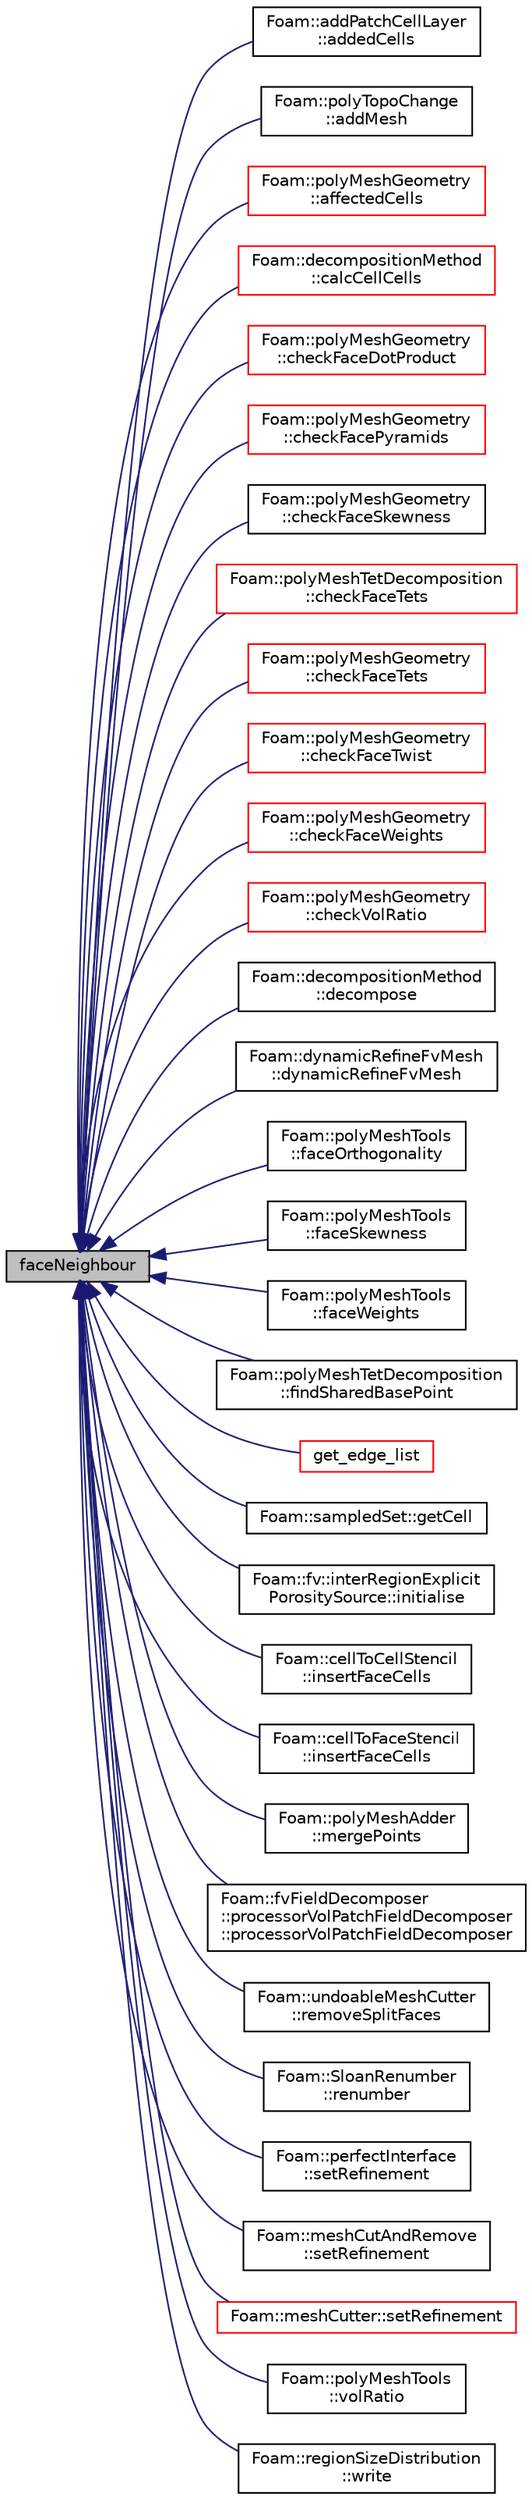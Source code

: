 digraph "faceNeighbour"
{
  bgcolor="transparent";
  edge [fontname="Helvetica",fontsize="10",labelfontname="Helvetica",labelfontsize="10"];
  node [fontname="Helvetica",fontsize="10",shape=record];
  rankdir="LR";
  Node1 [label="faceNeighbour",height=0.2,width=0.4,color="black", fillcolor="grey75", style="filled", fontcolor="black"];
  Node1 -> Node2 [dir="back",color="midnightblue",fontsize="10",style="solid",fontname="Helvetica"];
  Node2 [label="Foam::addPatchCellLayer\l::addedCells",height=0.2,width=0.4,color="black",URL="$a00024.html#a29ea16009a8b72691160bd22c6235108",tooltip="Helper: get added cells per patch face. "];
  Node1 -> Node3 [dir="back",color="midnightblue",fontsize="10",style="solid",fontname="Helvetica"];
  Node3 [label="Foam::polyTopoChange\l::addMesh",height=0.2,width=0.4,color="black",URL="$a01937.html#a1f97630a2e6369203b99c1d1d1c3cff3",tooltip="Add all points/faces/cells of mesh. Additional offset for patch. "];
  Node1 -> Node4 [dir="back",color="midnightblue",fontsize="10",style="solid",fontname="Helvetica"];
  Node4 [label="Foam::polyMeshGeometry\l::affectedCells",height=0.2,width=0.4,color="red",URL="$a01920.html#af5a651dc1cbf2df9601f576420a0cc3c",tooltip="Helper function: get affected cells from faces. "];
  Node1 -> Node5 [dir="back",color="midnightblue",fontsize="10",style="solid",fontname="Helvetica"];
  Node5 [label="Foam::decompositionMethod\l::calcCellCells",height=0.2,width=0.4,color="red",URL="$a00506.html#a86727d8c968e3ae5d8f394879e2b3c8a",tooltip="Helper: determine (local or global) cellCells from mesh. "];
  Node1 -> Node6 [dir="back",color="midnightblue",fontsize="10",style="solid",fontname="Helvetica"];
  Node6 [label="Foam::polyMeshGeometry\l::checkFaceDotProduct",height=0.2,width=0.4,color="red",URL="$a01920.html#a5014e575335db939bc66eb2fe32ac48f",tooltip="See primitiveMesh. "];
  Node1 -> Node7 [dir="back",color="midnightblue",fontsize="10",style="solid",fontname="Helvetica"];
  Node7 [label="Foam::polyMeshGeometry\l::checkFacePyramids",height=0.2,width=0.4,color="red",URL="$a01920.html#a185c3013142ff3facc41b31d9beef53a",tooltip="See primitiveMesh. "];
  Node1 -> Node8 [dir="back",color="midnightblue",fontsize="10",style="solid",fontname="Helvetica"];
  Node8 [label="Foam::polyMeshGeometry\l::checkFaceSkewness",height=0.2,width=0.4,color="black",URL="$a01920.html#a2df259c9e50de61beac65c3757c224eb",tooltip="See primitiveMesh. "];
  Node1 -> Node9 [dir="back",color="midnightblue",fontsize="10",style="solid",fontname="Helvetica"];
  Node9 [label="Foam::polyMeshTetDecomposition\l::checkFaceTets",height=0.2,width=0.4,color="red",URL="$a01922.html#a73ef5247a1e78210c08a4a9ef6222e9f",tooltip="Check face-decomposition tet volume. "];
  Node1 -> Node10 [dir="back",color="midnightblue",fontsize="10",style="solid",fontname="Helvetica"];
  Node10 [label="Foam::polyMeshGeometry\l::checkFaceTets",height=0.2,width=0.4,color="red",URL="$a01920.html#ac78de3d27453106d3cf818bda3fd90f4",tooltip="See primitiveMesh. "];
  Node1 -> Node11 [dir="back",color="midnightblue",fontsize="10",style="solid",fontname="Helvetica"];
  Node11 [label="Foam::polyMeshGeometry\l::checkFaceTwist",height=0.2,width=0.4,color="red",URL="$a01920.html#a1d15f5f7fdae54e4c34b03a0462cd535",tooltip="Triangle (from face-centre decomposition) normal v.s. "];
  Node1 -> Node12 [dir="back",color="midnightblue",fontsize="10",style="solid",fontname="Helvetica"];
  Node12 [label="Foam::polyMeshGeometry\l::checkFaceWeights",height=0.2,width=0.4,color="red",URL="$a01920.html#a6dbbfaac834107f888c95c13272d8d8a",tooltip="Interpolation weights (0.5 for regular mesh) "];
  Node1 -> Node13 [dir="back",color="midnightblue",fontsize="10",style="solid",fontname="Helvetica"];
  Node13 [label="Foam::polyMeshGeometry\l::checkVolRatio",height=0.2,width=0.4,color="red",URL="$a01920.html#aa63d73334ea3f55a0fd59896924c6eb5",tooltip="Cell volume ratio of neighbouring cells (1 for regular mesh) "];
  Node1 -> Node14 [dir="back",color="midnightblue",fontsize="10",style="solid",fontname="Helvetica"];
  Node14 [label="Foam::decompositionMethod\l::decompose",height=0.2,width=0.4,color="black",URL="$a00506.html#a9e5348f6d62778dc2721d9646d92c3d2"];
  Node1 -> Node15 [dir="back",color="midnightblue",fontsize="10",style="solid",fontname="Helvetica"];
  Node15 [label="Foam::dynamicRefineFvMesh\l::dynamicRefineFvMesh",height=0.2,width=0.4,color="black",URL="$a00606.html#adb7d4548e6fcf38f86bf13798cef53eb",tooltip="Construct from IOobject. "];
  Node1 -> Node16 [dir="back",color="midnightblue",fontsize="10",style="solid",fontname="Helvetica"];
  Node16 [label="Foam::polyMeshTools\l::faceOrthogonality",height=0.2,width=0.4,color="black",URL="$a01923.html#a1880e9d41ec6aba8b237d6ef3524d8b3",tooltip="Generate orthogonality field. (1 for fully orthogonal, < 1 for. "];
  Node1 -> Node17 [dir="back",color="midnightblue",fontsize="10",style="solid",fontname="Helvetica"];
  Node17 [label="Foam::polyMeshTools\l::faceSkewness",height=0.2,width=0.4,color="black",URL="$a01923.html#a18dd96d4299c9cd56aa762e236a9af0d",tooltip="Generate skewness field. "];
  Node1 -> Node18 [dir="back",color="midnightblue",fontsize="10",style="solid",fontname="Helvetica"];
  Node18 [label="Foam::polyMeshTools\l::faceWeights",height=0.2,width=0.4,color="black",URL="$a01923.html#ab1b38c078f6a7f0be1e7b61f8b7cb28a",tooltip="Generate interpolation factors field. "];
  Node1 -> Node19 [dir="back",color="midnightblue",fontsize="10",style="solid",fontname="Helvetica"];
  Node19 [label="Foam::polyMeshTetDecomposition\l::findSharedBasePoint",height=0.2,width=0.4,color="black",URL="$a01922.html#ad4e02e3c659bd839be5f4e7a02d8b480",tooltip="As for findSharedBasePoint, but using neighbour cell. "];
  Node1 -> Node20 [dir="back",color="midnightblue",fontsize="10",style="solid",fontname="Helvetica"];
  Node20 [label="get_edge_list",height=0.2,width=0.4,color="red",URL="$a09610.html#ab8d5c21e20f8006d17bbfdd9749b8b86"];
  Node1 -> Node21 [dir="back",color="midnightblue",fontsize="10",style="solid",fontname="Helvetica"];
  Node21 [label="Foam::sampledSet::getCell",height=0.2,width=0.4,color="black",URL="$a02228.html#aedde35b00bd54453894c61f835617d4f",tooltip="Returns cell using face and containing sample. "];
  Node1 -> Node22 [dir="back",color="midnightblue",fontsize="10",style="solid",fontname="Helvetica"];
  Node22 [label="Foam::fv::interRegionExplicit\lPorositySource::initialise",height=0.2,width=0.4,color="black",URL="$a01162.html#a18abf8b19283101238a77c9e6865b673",tooltip="Initialise. "];
  Node1 -> Node23 [dir="back",color="midnightblue",fontsize="10",style="solid",fontname="Helvetica"];
  Node23 [label="Foam::cellToCellStencil\l::insertFaceCells",height=0.2,width=0.4,color="black",URL="$a00241.html#a2ceaba8d99391993b6db5c841992073e",tooltip="Collect cell neighbours of faces in global numbering. "];
  Node1 -> Node24 [dir="back",color="midnightblue",fontsize="10",style="solid",fontname="Helvetica"];
  Node24 [label="Foam::cellToFaceStencil\l::insertFaceCells",height=0.2,width=0.4,color="black",URL="$a00243.html#a2ceaba8d99391993b6db5c841992073e",tooltip="Collect cell neighbours of faces in global numbering. "];
  Node1 -> Node25 [dir="back",color="midnightblue",fontsize="10",style="solid",fontname="Helvetica"];
  Node25 [label="Foam::polyMeshAdder\l::mergePoints",height=0.2,width=0.4,color="black",URL="$a01917.html#a4a56041144898b62dd90a030e2143d1a",tooltip="Helper: Merge points. "];
  Node1 -> Node26 [dir="back",color="midnightblue",fontsize="10",style="solid",fontname="Helvetica"];
  Node26 [label="Foam::fvFieldDecomposer\l::processorVolPatchFieldDecomposer\l::processorVolPatchFieldDecomposer",height=0.2,width=0.4,color="black",URL="$a01997.html#a06c7a0c8590077c7e0b0b7b5f9ae3d76",tooltip="Construct given addressing. "];
  Node1 -> Node27 [dir="back",color="midnightblue",fontsize="10",style="solid",fontname="Helvetica"];
  Node27 [label="Foam::undoableMeshCutter\l::removeSplitFaces",height=0.2,width=0.4,color="black",URL="$a02735.html#afded860e134d9338c8bf9641a8c5e3c2",tooltip="Remove some refinement. Needs to be supplied subset of. "];
  Node1 -> Node28 [dir="back",color="midnightblue",fontsize="10",style="solid",fontname="Helvetica"];
  Node28 [label="Foam::SloanRenumber\l::renumber",height=0.2,width=0.4,color="black",URL="$a02342.html#a8c8c314aed6bcca51f2e7ae9a90f1b82",tooltip="Return the order in which cells need to be visited, i.e. "];
  Node1 -> Node29 [dir="back",color="midnightblue",fontsize="10",style="solid",fontname="Helvetica"];
  Node29 [label="Foam::perfectInterface\l::setRefinement",height=0.2,width=0.4,color="black",URL="$a01831.html#a9127fcee3341a601c9d07bee5d1e3738",tooltip="Insert the layer addition/removal instructions. "];
  Node1 -> Node30 [dir="back",color="midnightblue",fontsize="10",style="solid",fontname="Helvetica"];
  Node30 [label="Foam::meshCutAndRemove\l::setRefinement",height=0.2,width=0.4,color="black",URL="$a01460.html#a5b289474e53287a9460c322f12434dec",tooltip="Do actual cutting with cut description. Inserts mesh changes. "];
  Node1 -> Node31 [dir="back",color="midnightblue",fontsize="10",style="solid",fontname="Helvetica"];
  Node31 [label="Foam::meshCutter::setRefinement",height=0.2,width=0.4,color="red",URL="$a01461.html#ad6964ecaeb84631835d8a4e51bf706bb",tooltip="Do actual cutting with cut description. Inserts mesh changes. "];
  Node1 -> Node32 [dir="back",color="midnightblue",fontsize="10",style="solid",fontname="Helvetica"];
  Node32 [label="Foam::polyMeshTools\l::volRatio",height=0.2,width=0.4,color="black",URL="$a01923.html#abe000db3f13ec8421e2f048ced6105bd",tooltip="Generate volume ratio field. "];
  Node1 -> Node33 [dir="back",color="midnightblue",fontsize="10",style="solid",fontname="Helvetica"];
  Node33 [label="Foam::regionSizeDistribution\l::write",height=0.2,width=0.4,color="black",URL="$a02141.html#aac759501cf6c7895a70eecbef0226ae1",tooltip="Calculate the regionSizeDistribution and write. "];
}
